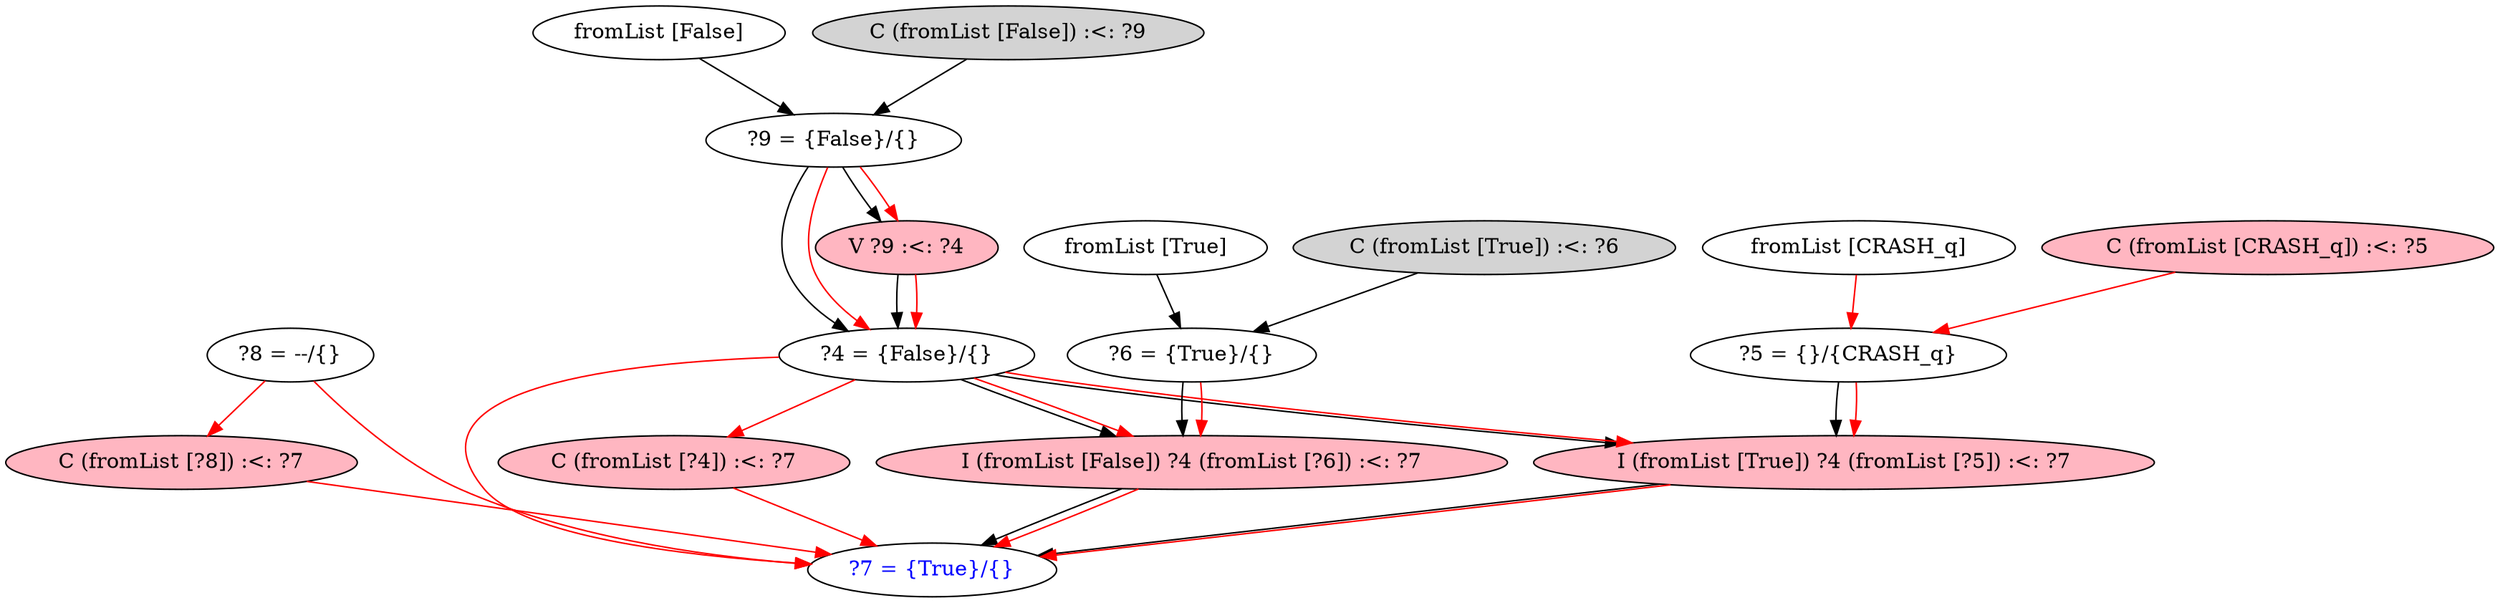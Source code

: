 digraph C {
 "?4 = {False}/{}" [fontcolor=black];
 "?5 = {}/{CRASH_q}" [fontcolor=black];
 "?6 = {True}/{}" [fontcolor=black];
 "?7 = {True}/{}" [fontcolor=blue];
 "?8 = --/{}" [fontcolor=black];
 "?9 = {False}/{}" [fontcolor=black];
 "?9 = {False}/{}" -> "?4 = {False}/{}";
 "fromList [False]" -> "?9 = {False}/{}";
 "fromList [True]" -> "?6 = {True}/{}";
 "?9 = {False}/{}" -> "?4 = {False}/{}" [color=red];
 "?4 = {False}/{}" -> "?7 = {True}/{}" [color=red];
 "?8 = --/{}" -> "?7 = {True}/{}" [color=red];
 "fromList [CRASH_q]" -> "?5 = {}/{CRASH_q}" [color=red];
 "V ?9 :<: ?4" [style=filled];
 "C (fromList [False]) :<: ?9" [style=filled];
 "C (fromList [True]) :<: ?6" [style=filled];
 "I (fromList [False]) ?4 (fromList [?6]) :<: ?7" [style=filled];
 "I (fromList [True]) ?4 (fromList [?5]) :<: ?7" [style=filled];
 "V ?9 :<: ?4" [style=filled,fillcolor=lightpink];
 "C (fromList [?4]) :<: ?7" [style=filled,fillcolor=lightpink];
 "C (fromList [?8]) :<: ?7" [style=filled,fillcolor=lightpink];
 "C (fromList [CRASH_q]) :<: ?5" [style=filled,fillcolor=lightpink];
 "I (fromList [False]) ?4 (fromList [?6]) :<: ?7" [style=filled,fillcolor=lightpink];
 "I (fromList [True]) ?4 (fromList [?5]) :<: ?7" [style=filled,fillcolor=lightpink];
 "?9 = {False}/{}" -> "V ?9 :<: ?4";
 "?4 = {False}/{}" -> "I (fromList [False]) ?4 (fromList [?6]) :<: ?7";
 "?6 = {True}/{}" -> "I (fromList [False]) ?4 (fromList [?6]) :<: ?7";
 "?4 = {False}/{}" -> "I (fromList [True]) ?4 (fromList [?5]) :<: ?7";
 "?5 = {}/{CRASH_q}" -> "I (fromList [True]) ?4 (fromList [?5]) :<: ?7";
 "?9 = {False}/{}" -> "V ?9 :<: ?4"[color=red];
 "?4 = {False}/{}" -> "C (fromList [?4]) :<: ?7"[color=red];
 "?8 = --/{}" -> "C (fromList [?8]) :<: ?7"[color=red];
 "?4 = {False}/{}" -> "I (fromList [False]) ?4 (fromList [?6]) :<: ?7"[color=red];
 "?6 = {True}/{}" -> "I (fromList [False]) ?4 (fromList [?6]) :<: ?7"[color=red];
 "?4 = {False}/{}" -> "I (fromList [True]) ?4 (fromList [?5]) :<: ?7"[color=red];
 "?5 = {}/{CRASH_q}" -> "I (fromList [True]) ?4 (fromList [?5]) :<: ?7"[color=red];
 "V ?9 :<: ?4" -> "?4 = {False}/{}";
 "C (fromList [False]) :<: ?9" -> "?9 = {False}/{}";
 "C (fromList [True]) :<: ?6" -> "?6 = {True}/{}";
 "I (fromList [False]) ?4 (fromList [?6]) :<: ?7" -> "?7 = {True}/{}";
 "I (fromList [True]) ?4 (fromList [?5]) :<: ?7" -> "?7 = {True}/{}";
 "V ?9 :<: ?4" -> "?4 = {False}/{}"[color=red];
 "C (fromList [?4]) :<: ?7" -> "?7 = {True}/{}"[color=red];
 "C (fromList [?8]) :<: ?7" -> "?7 = {True}/{}"[color=red];
 "C (fromList [CRASH_q]) :<: ?5" -> "?5 = {}/{CRASH_q}"[color=red];
 "I (fromList [False]) ?4 (fromList [?6]) :<: ?7" -> "?7 = {True}/{}"[color=red];
 "I (fromList [True]) ?4 (fromList [?5]) :<: ?7" -> "?7 = {True}/{}"[color=red];
}